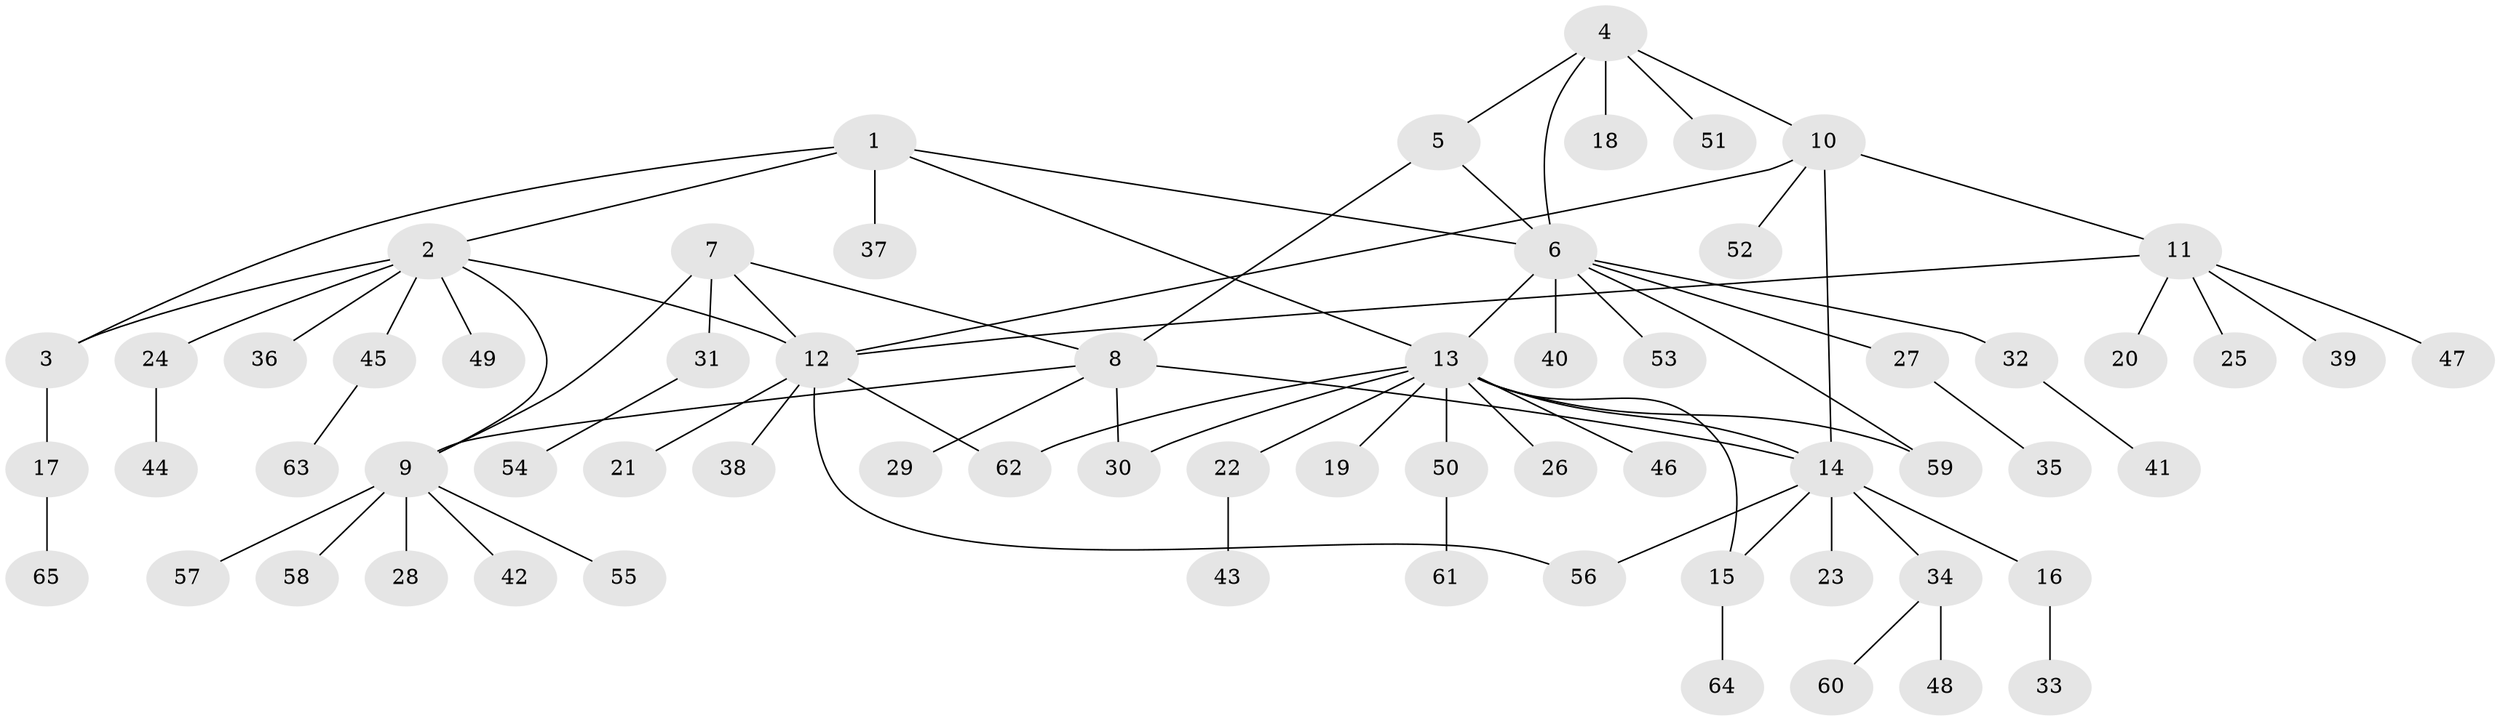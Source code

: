 // coarse degree distribution, {10: 0.02564102564102564, 13: 0.02564102564102564, 2: 0.15384615384615385, 3: 0.07692307692307693, 7: 0.07692307692307693, 4: 0.02564102564102564, 8: 0.02564102564102564, 1: 0.5897435897435898}
// Generated by graph-tools (version 1.1) at 2025/19/03/04/25 18:19:42]
// undirected, 65 vertices, 79 edges
graph export_dot {
graph [start="1"]
  node [color=gray90,style=filled];
  1;
  2;
  3;
  4;
  5;
  6;
  7;
  8;
  9;
  10;
  11;
  12;
  13;
  14;
  15;
  16;
  17;
  18;
  19;
  20;
  21;
  22;
  23;
  24;
  25;
  26;
  27;
  28;
  29;
  30;
  31;
  32;
  33;
  34;
  35;
  36;
  37;
  38;
  39;
  40;
  41;
  42;
  43;
  44;
  45;
  46;
  47;
  48;
  49;
  50;
  51;
  52;
  53;
  54;
  55;
  56;
  57;
  58;
  59;
  60;
  61;
  62;
  63;
  64;
  65;
  1 -- 2;
  1 -- 3;
  1 -- 6;
  1 -- 13;
  1 -- 37;
  2 -- 3;
  2 -- 9;
  2 -- 12;
  2 -- 24;
  2 -- 36;
  2 -- 45;
  2 -- 49;
  3 -- 17;
  4 -- 5;
  4 -- 6;
  4 -- 10;
  4 -- 18;
  4 -- 51;
  5 -- 6;
  5 -- 8;
  6 -- 13;
  6 -- 27;
  6 -- 32;
  6 -- 40;
  6 -- 53;
  6 -- 59;
  7 -- 8;
  7 -- 9;
  7 -- 12;
  7 -- 31;
  8 -- 9;
  8 -- 14;
  8 -- 29;
  8 -- 30;
  9 -- 28;
  9 -- 42;
  9 -- 55;
  9 -- 57;
  9 -- 58;
  10 -- 11;
  10 -- 12;
  10 -- 14;
  10 -- 52;
  11 -- 12;
  11 -- 20;
  11 -- 25;
  11 -- 39;
  11 -- 47;
  12 -- 21;
  12 -- 38;
  12 -- 56;
  12 -- 62;
  13 -- 14;
  13 -- 15;
  13 -- 19;
  13 -- 22;
  13 -- 26;
  13 -- 30;
  13 -- 46;
  13 -- 50;
  13 -- 59;
  13 -- 62;
  14 -- 15;
  14 -- 16;
  14 -- 23;
  14 -- 34;
  14 -- 56;
  15 -- 64;
  16 -- 33;
  17 -- 65;
  22 -- 43;
  24 -- 44;
  27 -- 35;
  31 -- 54;
  32 -- 41;
  34 -- 48;
  34 -- 60;
  45 -- 63;
  50 -- 61;
}
